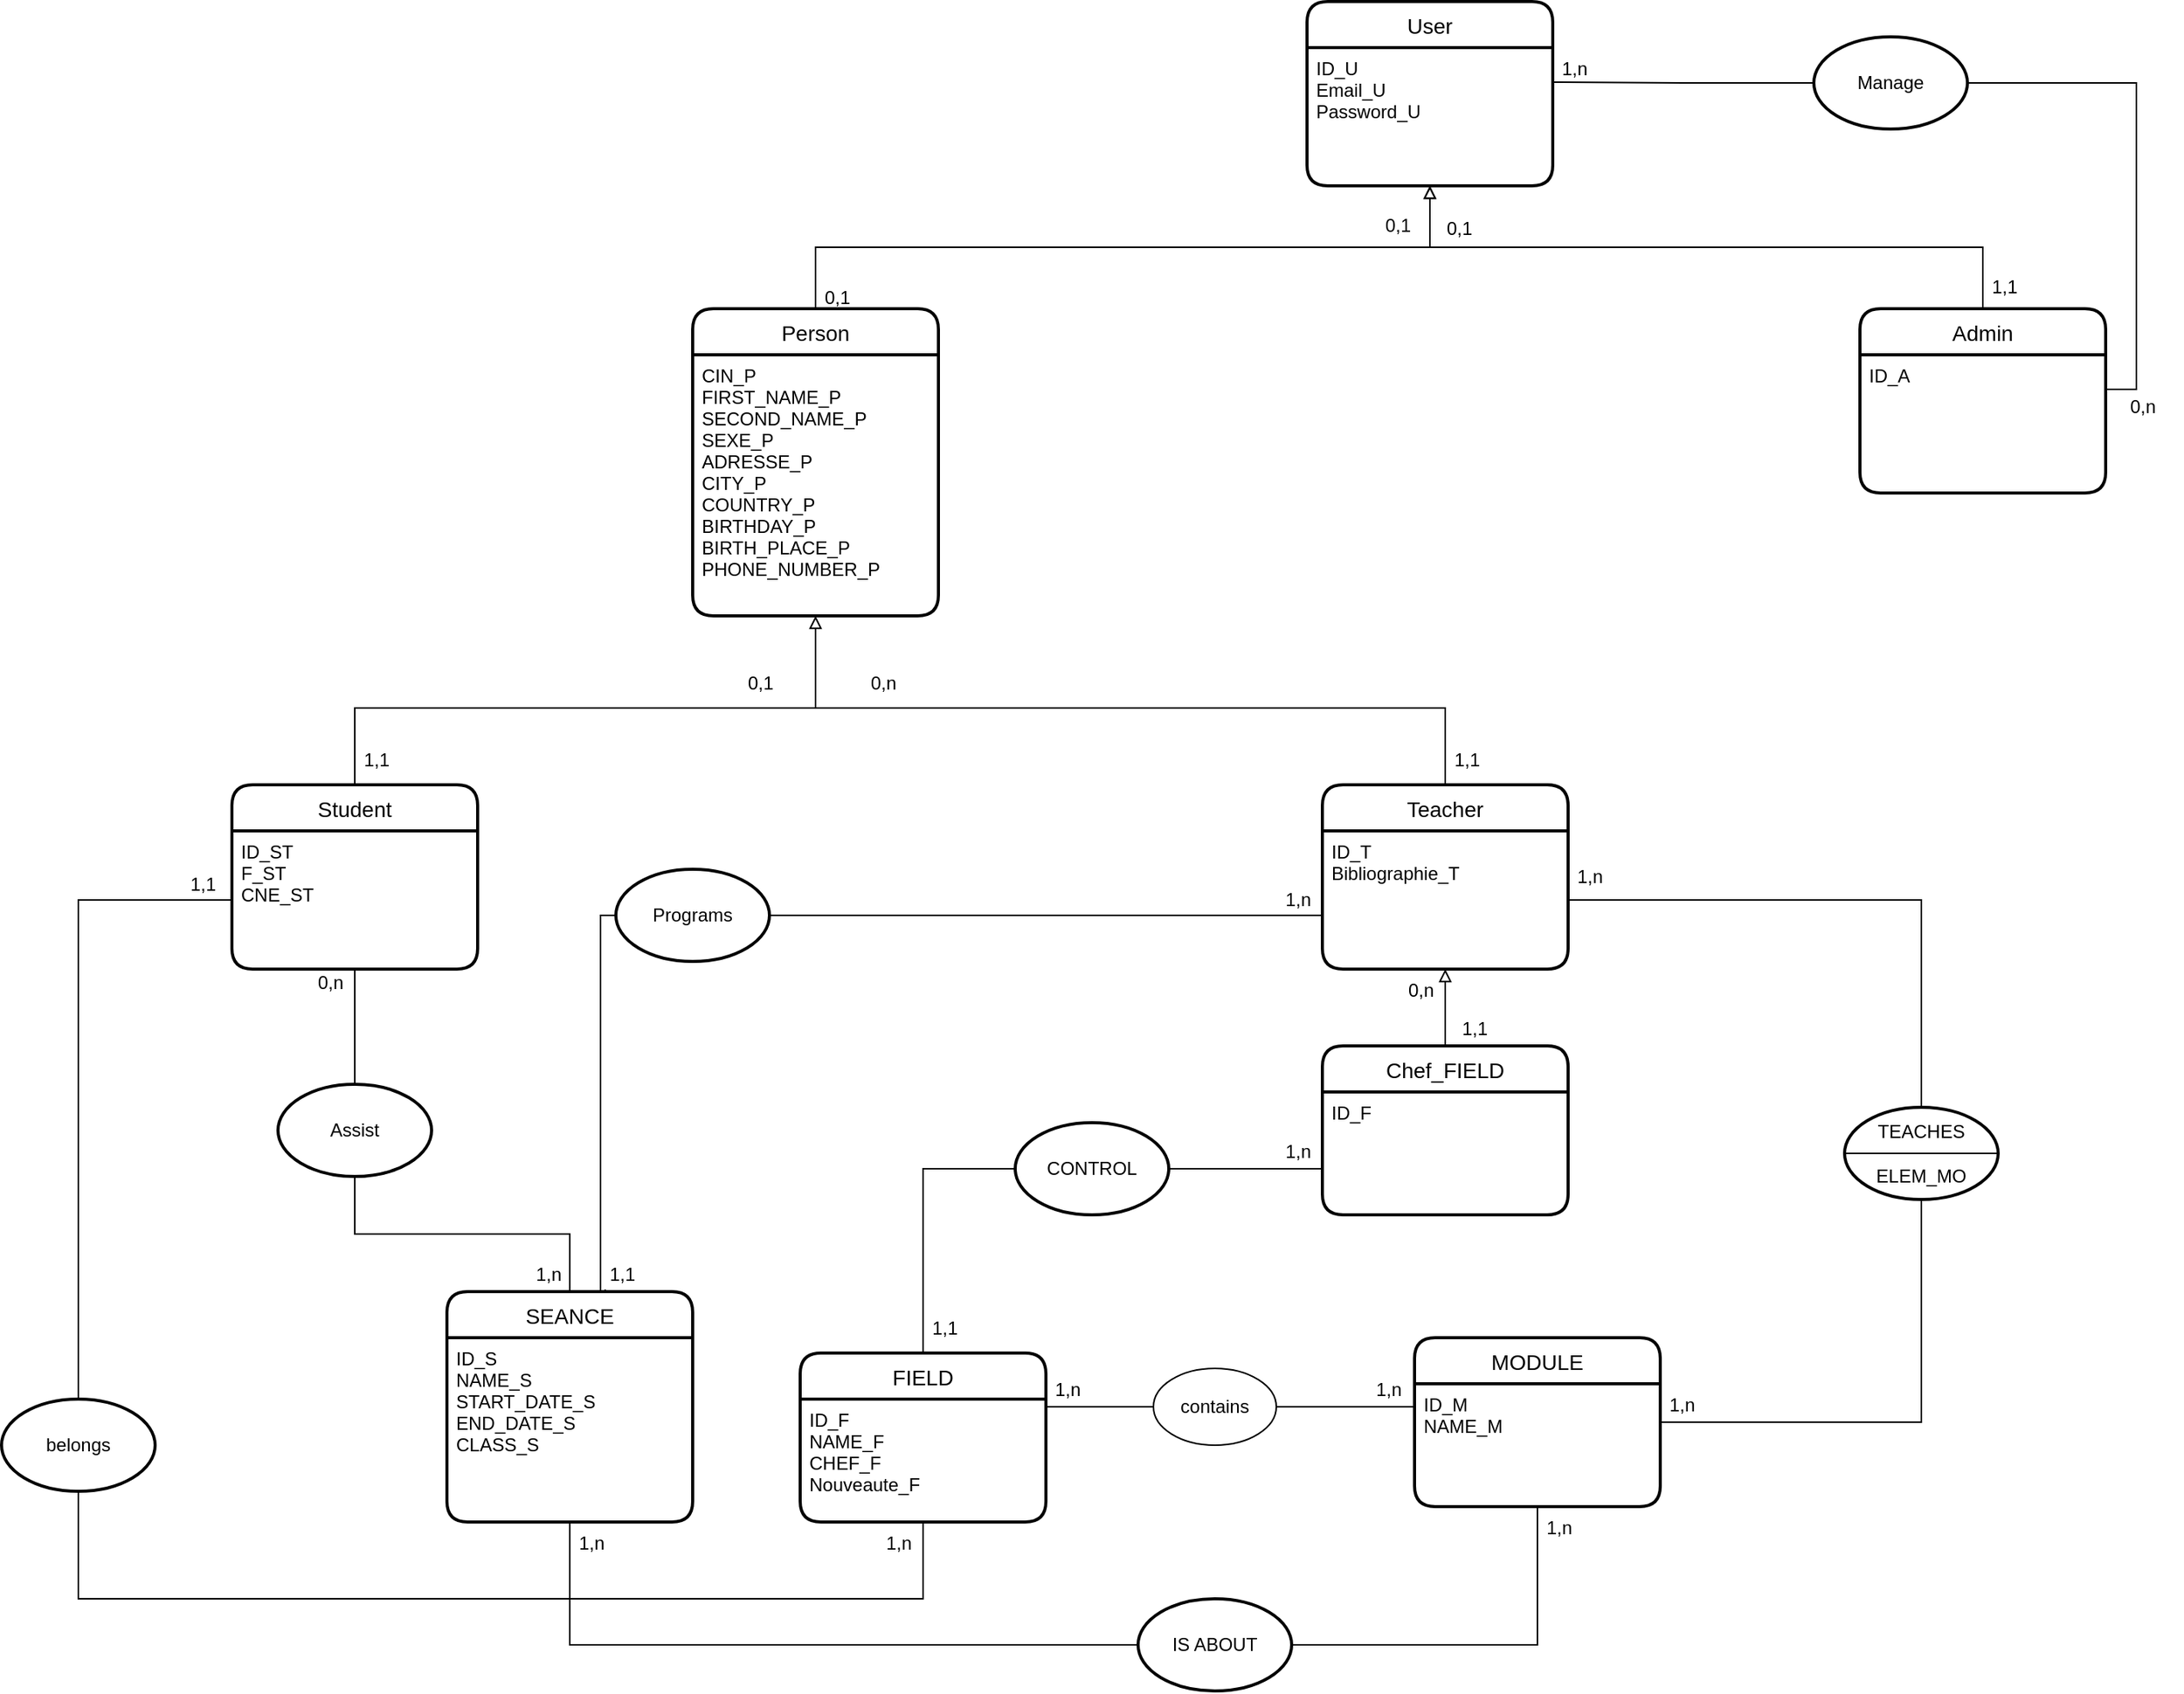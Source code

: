 <mxfile version="14.6.6" type="github"><diagram id="4COQmHGZNko6Vs0XHQps" name="Page-1"><mxGraphModel dx="2310" dy="840" grid="1" gridSize="10" guides="1" tooltips="1" connect="1" arrows="1" fold="1" page="1" pageScale="1" pageWidth="827" pageHeight="1169" math="0" shadow="0"><root><mxCell id="0"/><mxCell id="1" parent="0"/><mxCell id="2x0n6Tk4-RPMnv8Uxwwb-32" style="edgeStyle=orthogonalEdgeStyle;rounded=0;orthogonalLoop=1;jettySize=auto;html=1;exitX=0.5;exitY=0;exitDx=0;exitDy=0;entryX=0.5;entryY=1;entryDx=0;entryDy=0;endArrow=block;endFill=0;" edge="1" parent="1" source="2x0n6Tk4-RPMnv8Uxwwb-26" target="2x0n6Tk4-RPMnv8Uxwwb-31"><mxGeometry relative="1" as="geometry"><mxPoint x="70" y="200" as="targetPoint"/></mxGeometry></mxCell><mxCell id="2x0n6Tk4-RPMnv8Uxwwb-26" value="Person" style="swimlane;childLayout=stackLayout;horizontal=1;startSize=30;horizontalStack=0;rounded=1;fontSize=14;fontStyle=0;strokeWidth=2;resizeParent=0;resizeLast=1;shadow=0;dashed=0;align=center;" vertex="1" parent="1"><mxGeometry x="-40" y="240" width="160" height="200" as="geometry"/></mxCell><mxCell id="2x0n6Tk4-RPMnv8Uxwwb-27" value="CIN_P&#10;FIRST_NAME_P&#10;SECOND_NAME_P&#10;SEXE_P&#10;ADRESSE_P&#10;CITY_P&#10;COUNTRY_P&#10;BIRTHDAY_P&#10;BIRTH_PLACE_P&#10;PHONE_NUMBER_P" style="align=left;strokeColor=none;fillColor=none;spacingLeft=4;fontSize=12;verticalAlign=top;resizable=0;rotatable=0;part=1;" vertex="1" parent="2x0n6Tk4-RPMnv8Uxwwb-26"><mxGeometry y="30" width="160" height="170" as="geometry"/></mxCell><mxCell id="2x0n6Tk4-RPMnv8Uxwwb-30" value="User" style="swimlane;childLayout=stackLayout;horizontal=1;startSize=30;horizontalStack=0;rounded=1;fontSize=14;fontStyle=0;strokeWidth=2;resizeParent=0;resizeLast=1;shadow=0;dashed=0;align=center;" vertex="1" parent="1"><mxGeometry x="360" y="40" width="160" height="120" as="geometry"/></mxCell><mxCell id="2x0n6Tk4-RPMnv8Uxwwb-31" value="ID_U&#10;Email_U&#10;Password_U" style="align=left;strokeColor=none;fillColor=none;spacingLeft=4;fontSize=12;verticalAlign=top;resizable=0;rotatable=0;part=1;" vertex="1" parent="2x0n6Tk4-RPMnv8Uxwwb-30"><mxGeometry y="30" width="160" height="90" as="geometry"/></mxCell><mxCell id="2x0n6Tk4-RPMnv8Uxwwb-45" style="edgeStyle=orthogonalEdgeStyle;rounded=0;orthogonalLoop=1;jettySize=auto;html=1;exitX=0.5;exitY=0;exitDx=0;exitDy=0;entryX=0.5;entryY=1;entryDx=0;entryDy=0;endArrow=block;endFill=0;" edge="1" parent="1" source="2x0n6Tk4-RPMnv8Uxwwb-33" target="2x0n6Tk4-RPMnv8Uxwwb-31"><mxGeometry relative="1" as="geometry"/></mxCell><mxCell id="2x0n6Tk4-RPMnv8Uxwwb-33" value="Admin" style="swimlane;childLayout=stackLayout;horizontal=1;startSize=30;horizontalStack=0;rounded=1;fontSize=14;fontStyle=0;strokeWidth=2;resizeParent=0;resizeLast=1;shadow=0;dashed=0;align=center;" vertex="1" parent="1"><mxGeometry x="720" y="240" width="160" height="120" as="geometry"/></mxCell><mxCell id="2x0n6Tk4-RPMnv8Uxwwb-34" value="ID_A&#10;" style="align=left;strokeColor=none;fillColor=none;spacingLeft=4;fontSize=12;verticalAlign=top;resizable=0;rotatable=0;part=1;" vertex="1" parent="2x0n6Tk4-RPMnv8Uxwwb-33"><mxGeometry y="30" width="160" height="90" as="geometry"/></mxCell><mxCell id="2x0n6Tk4-RPMnv8Uxwwb-48" style="edgeStyle=orthogonalEdgeStyle;rounded=0;orthogonalLoop=1;jettySize=auto;html=1;exitX=0.5;exitY=0;exitDx=0;exitDy=0;entryX=0.5;entryY=1;entryDx=0;entryDy=0;endArrow=block;endFill=0;" edge="1" parent="1" source="2x0n6Tk4-RPMnv8Uxwwb-46" target="2x0n6Tk4-RPMnv8Uxwwb-27"><mxGeometry relative="1" as="geometry"><mxPoint x="290" y="450" as="targetPoint"/><Array as="points"><mxPoint x="-260" y="500"/><mxPoint x="40" y="500"/></Array></mxGeometry></mxCell><mxCell id="2x0n6Tk4-RPMnv8Uxwwb-46" value="Student" style="swimlane;childLayout=stackLayout;horizontal=1;startSize=30;horizontalStack=0;rounded=1;fontSize=14;fontStyle=0;strokeWidth=2;resizeParent=0;resizeLast=1;shadow=0;dashed=0;align=center;" vertex="1" parent="1"><mxGeometry x="-340" y="550" width="160" height="120" as="geometry"/></mxCell><mxCell id="2x0n6Tk4-RPMnv8Uxwwb-47" value="ID_ST&#10;F_ST&#10;CNE_ST" style="align=left;strokeColor=none;fillColor=none;spacingLeft=4;fontSize=12;verticalAlign=top;resizable=0;rotatable=0;part=1;" vertex="1" parent="2x0n6Tk4-RPMnv8Uxwwb-46"><mxGeometry y="30" width="160" height="90" as="geometry"/></mxCell><mxCell id="2x0n6Tk4-RPMnv8Uxwwb-84" style="edgeStyle=orthogonalEdgeStyle;rounded=0;orthogonalLoop=1;jettySize=auto;html=1;exitX=0.5;exitY=0;exitDx=0;exitDy=0;endArrow=none;endFill=0;" edge="1" parent="1" source="2x0n6Tk4-RPMnv8Uxwwb-49"><mxGeometry relative="1" as="geometry"><mxPoint x="40" y="490" as="targetPoint"/><Array as="points"><mxPoint x="450" y="500"/><mxPoint x="40" y="500"/></Array></mxGeometry></mxCell><mxCell id="2x0n6Tk4-RPMnv8Uxwwb-49" value="Teacher" style="swimlane;childLayout=stackLayout;horizontal=1;startSize=30;horizontalStack=0;rounded=1;fontSize=14;fontStyle=0;strokeWidth=2;resizeParent=0;resizeLast=1;shadow=0;dashed=0;align=center;" vertex="1" parent="1"><mxGeometry x="370" y="550" width="160" height="120" as="geometry"/></mxCell><mxCell id="2x0n6Tk4-RPMnv8Uxwwb-50" value="ID_T&#10;Bibliographie_T" style="align=left;strokeColor=none;fillColor=none;spacingLeft=4;fontSize=12;verticalAlign=top;resizable=0;rotatable=0;part=1;" vertex="1" parent="2x0n6Tk4-RPMnv8Uxwwb-49"><mxGeometry y="30" width="160" height="90" as="geometry"/></mxCell><mxCell id="2x0n6Tk4-RPMnv8Uxwwb-54" style="edgeStyle=orthogonalEdgeStyle;rounded=0;orthogonalLoop=1;jettySize=auto;html=1;exitX=0.5;exitY=0;exitDx=0;exitDy=0;entryX=0.5;entryY=1;entryDx=0;entryDy=0;endArrow=block;endFill=0;" edge="1" parent="1" source="2x0n6Tk4-RPMnv8Uxwwb-52" target="2x0n6Tk4-RPMnv8Uxwwb-50"><mxGeometry relative="1" as="geometry"/></mxCell><mxCell id="2x0n6Tk4-RPMnv8Uxwwb-52" value="Chef_FIELD" style="swimlane;childLayout=stackLayout;horizontal=1;startSize=30;horizontalStack=0;rounded=1;fontSize=14;fontStyle=0;strokeWidth=2;resizeParent=0;resizeLast=1;shadow=0;dashed=0;align=center;" vertex="1" parent="1"><mxGeometry x="370" y="720" width="160" height="110" as="geometry"/></mxCell><mxCell id="2x0n6Tk4-RPMnv8Uxwwb-53" value="ID_F&#10;" style="align=left;strokeColor=none;fillColor=none;spacingLeft=4;fontSize=12;verticalAlign=top;resizable=0;rotatable=0;part=1;" vertex="1" parent="2x0n6Tk4-RPMnv8Uxwwb-52"><mxGeometry y="30" width="160" height="80" as="geometry"/></mxCell><mxCell id="2x0n6Tk4-RPMnv8Uxwwb-55" value="FIELD" style="swimlane;childLayout=stackLayout;horizontal=1;startSize=30;horizontalStack=0;rounded=1;fontSize=14;fontStyle=0;strokeWidth=2;resizeParent=0;resizeLast=1;shadow=0;dashed=0;align=center;" vertex="1" parent="1"><mxGeometry x="30" y="920" width="160" height="110" as="geometry"/></mxCell><mxCell id="2x0n6Tk4-RPMnv8Uxwwb-56" value="ID_F&#10;NAME_F&#10;CHEF_F&#10;Nouveaute_F" style="align=left;strokeColor=none;fillColor=none;spacingLeft=4;fontSize=12;verticalAlign=top;resizable=0;rotatable=0;part=1;" vertex="1" parent="2x0n6Tk4-RPMnv8Uxwwb-55"><mxGeometry y="30" width="160" height="80" as="geometry"/></mxCell><mxCell id="2x0n6Tk4-RPMnv8Uxwwb-130" style="edgeStyle=orthogonalEdgeStyle;rounded=0;orthogonalLoop=1;jettySize=auto;html=1;exitX=1;exitY=0.5;exitDx=0;exitDy=0;entryX=0.5;entryY=1;entryDx=0;entryDy=0;entryPerimeter=0;endArrow=none;endFill=0;" edge="1" parent="1" source="2x0n6Tk4-RPMnv8Uxwwb-57" target="2x0n6Tk4-RPMnv8Uxwwb-128"><mxGeometry relative="1" as="geometry"/></mxCell><mxCell id="2x0n6Tk4-RPMnv8Uxwwb-57" value="MODULE" style="swimlane;childLayout=stackLayout;horizontal=1;startSize=30;horizontalStack=0;rounded=1;fontSize=14;fontStyle=0;strokeWidth=2;resizeParent=0;resizeLast=1;shadow=0;dashed=0;align=center;" vertex="1" parent="1"><mxGeometry x="430" y="910" width="160" height="110" as="geometry"/></mxCell><mxCell id="2x0n6Tk4-RPMnv8Uxwwb-58" value="ID_M&#10;NAME_M&#10;&#10;" style="align=left;strokeColor=none;fillColor=none;spacingLeft=4;fontSize=12;verticalAlign=top;resizable=0;rotatable=0;part=1;" vertex="1" parent="2x0n6Tk4-RPMnv8Uxwwb-57"><mxGeometry y="30" width="160" height="80" as="geometry"/></mxCell><mxCell id="2x0n6Tk4-RPMnv8Uxwwb-59" value="SEANCE" style="swimlane;childLayout=stackLayout;horizontal=1;startSize=30;horizontalStack=0;rounded=1;fontSize=14;fontStyle=0;strokeWidth=2;resizeParent=0;resizeLast=1;shadow=0;dashed=0;align=center;" vertex="1" parent="1"><mxGeometry x="-200" y="880" width="160" height="150" as="geometry"/></mxCell><mxCell id="2x0n6Tk4-RPMnv8Uxwwb-60" value="ID_S&#10;NAME_S&#10;START_DATE_S&#10;END_DATE_S&#10;CLASS_S" style="align=left;strokeColor=none;fillColor=none;spacingLeft=4;fontSize=12;verticalAlign=top;resizable=0;rotatable=0;part=1;" vertex="1" parent="2x0n6Tk4-RPMnv8Uxwwb-59"><mxGeometry y="30" width="160" height="120" as="geometry"/></mxCell><mxCell id="2x0n6Tk4-RPMnv8Uxwwb-67" style="edgeStyle=orthogonalEdgeStyle;rounded=0;orthogonalLoop=1;jettySize=auto;html=1;exitX=1;exitY=0.5;exitDx=0;exitDy=0;exitPerimeter=0;entryX=0;entryY=0.5;entryDx=0;entryDy=0;endArrow=none;endFill=0;" edge="1" parent="1" source="2x0n6Tk4-RPMnv8Uxwwb-63" target="2x0n6Tk4-RPMnv8Uxwwb-53"><mxGeometry relative="1" as="geometry"><Array as="points"><mxPoint x="370" y="800"/></Array></mxGeometry></mxCell><mxCell id="2x0n6Tk4-RPMnv8Uxwwb-63" value="CONTROL" style="strokeWidth=2;html=1;shape=mxgraph.flowchart.start_1;whiteSpace=wrap;" vertex="1" parent="1"><mxGeometry x="170" y="770" width="100" height="60" as="geometry"/></mxCell><mxCell id="2x0n6Tk4-RPMnv8Uxwwb-64" value="" style="edgeStyle=orthogonalEdgeStyle;rounded=0;orthogonalLoop=1;jettySize=auto;html=1;exitX=0.5;exitY=0;exitDx=0;exitDy=0;entryX=0;entryY=0.5;entryDx=0;entryDy=0;endArrow=none;endFill=0;" edge="1" parent="1" source="2x0n6Tk4-RPMnv8Uxwwb-55" target="2x0n6Tk4-RPMnv8Uxwwb-63"><mxGeometry relative="1" as="geometry"><mxPoint x="190" y="840" as="sourcePoint"/><mxPoint x="370" y="790" as="targetPoint"/></mxGeometry></mxCell><mxCell id="2x0n6Tk4-RPMnv8Uxwwb-76" style="edgeStyle=orthogonalEdgeStyle;rounded=0;orthogonalLoop=1;jettySize=auto;html=1;exitX=0;exitY=0.5;exitDx=0;exitDy=0;entryX=1;entryY=0.25;entryDx=0;entryDy=0;endArrow=none;endFill=0;" edge="1" parent="1" source="2x0n6Tk4-RPMnv8Uxwwb-75" target="2x0n6Tk4-RPMnv8Uxwwb-56"><mxGeometry relative="1" as="geometry"><Array as="points"><mxPoint x="190" y="955"/></Array></mxGeometry></mxCell><mxCell id="2x0n6Tk4-RPMnv8Uxwwb-77" style="edgeStyle=orthogonalEdgeStyle;rounded=0;orthogonalLoop=1;jettySize=auto;html=1;exitX=1;exitY=0.5;exitDx=0;exitDy=0;entryX=0;entryY=0.25;entryDx=0;entryDy=0;endArrow=none;endFill=0;" edge="1" parent="1" source="2x0n6Tk4-RPMnv8Uxwwb-75" target="2x0n6Tk4-RPMnv8Uxwwb-58"><mxGeometry relative="1" as="geometry"><Array as="points"><mxPoint x="430" y="955"/></Array></mxGeometry></mxCell><mxCell id="2x0n6Tk4-RPMnv8Uxwwb-75" value="contains" style="ellipse;whiteSpace=wrap;html=1;" vertex="1" parent="1"><mxGeometry x="260" y="930" width="80" height="50" as="geometry"/></mxCell><mxCell id="2x0n6Tk4-RPMnv8Uxwwb-78" style="edgeStyle=orthogonalEdgeStyle;rounded=0;orthogonalLoop=1;jettySize=auto;html=1;exitX=0;exitY=0.5;exitDx=0;exitDy=0;entryX=0.644;entryY=-0.009;entryDx=0;entryDy=0;endArrow=none;endFill=0;startArrow=none;entryPerimeter=0;exitPerimeter=0;" edge="1" parent="1" source="2x0n6Tk4-RPMnv8Uxwwb-79" target="2x0n6Tk4-RPMnv8Uxwwb-59"><mxGeometry relative="1" as="geometry"><Array as="points"><mxPoint x="-100" y="880"/><mxPoint x="-97" y="880"/></Array></mxGeometry></mxCell><mxCell id="2x0n6Tk4-RPMnv8Uxwwb-79" value="Programs" style="strokeWidth=2;html=1;shape=mxgraph.flowchart.start_1;whiteSpace=wrap;" vertex="1" parent="1"><mxGeometry x="-90" y="605" width="100" height="60" as="geometry"/></mxCell><mxCell id="2x0n6Tk4-RPMnv8Uxwwb-80" value="" style="edgeStyle=orthogonalEdgeStyle;rounded=0;orthogonalLoop=1;jettySize=auto;html=1;exitX=0;exitY=0.75;exitDx=0;exitDy=0;entryX=1;entryY=0.5;entryDx=0;entryDy=0;endArrow=none;endFill=0;entryPerimeter=0;" edge="1" parent="1" source="2x0n6Tk4-RPMnv8Uxwwb-50" target="2x0n6Tk4-RPMnv8Uxwwb-79"><mxGeometry relative="1" as="geometry"><mxPoint x="370" y="647.5" as="sourcePoint"/><mxPoint x="-80" y="880" as="targetPoint"/><Array as="points"><mxPoint x="370" y="635"/></Array></mxGeometry></mxCell><mxCell id="2x0n6Tk4-RPMnv8Uxwwb-81" style="edgeStyle=orthogonalEdgeStyle;rounded=0;orthogonalLoop=1;jettySize=auto;html=1;exitX=0.5;exitY=1;exitDx=0;exitDy=0;entryX=0.5;entryY=0;entryDx=0;entryDy=0;endArrow=none;endFill=0;startArrow=none;" edge="1" parent="1" source="2x0n6Tk4-RPMnv8Uxwwb-82" target="2x0n6Tk4-RPMnv8Uxwwb-59"><mxGeometry relative="1" as="geometry"/></mxCell><mxCell id="2x0n6Tk4-RPMnv8Uxwwb-82" value="Assist" style="strokeWidth=2;html=1;shape=mxgraph.flowchart.start_1;whiteSpace=wrap;" vertex="1" parent="1"><mxGeometry x="-310" y="745" width="100" height="60" as="geometry"/></mxCell><mxCell id="2x0n6Tk4-RPMnv8Uxwwb-83" value="" style="edgeStyle=orthogonalEdgeStyle;rounded=0;orthogonalLoop=1;jettySize=auto;html=1;exitX=0.5;exitY=1;exitDx=0;exitDy=0;entryX=0.5;entryY=0;entryDx=0;entryDy=0;endArrow=none;endFill=0;" edge="1" parent="1" source="2x0n6Tk4-RPMnv8Uxwwb-47" target="2x0n6Tk4-RPMnv8Uxwwb-82"><mxGeometry relative="1" as="geometry"><mxPoint x="-260" y="670.0" as="sourcePoint"/><mxPoint x="-120" y="880" as="targetPoint"/></mxGeometry></mxCell><mxCell id="2x0n6Tk4-RPMnv8Uxwwb-85" style="edgeStyle=orthogonalEdgeStyle;rounded=0;orthogonalLoop=1;jettySize=auto;html=1;exitX=0;exitY=0.5;exitDx=0;exitDy=0;endArrow=none;endFill=0;entryX=0.5;entryY=1;entryDx=0;entryDy=0;" edge="1" parent="1" source="2x0n6Tk4-RPMnv8Uxwwb-47" target="2x0n6Tk4-RPMnv8Uxwwb-56"><mxGeometry relative="1" as="geometry"><mxPoint x="110" y="1573" as="targetPoint"/><Array as="points"><mxPoint x="-440" y="625"/><mxPoint x="-440" y="1080"/><mxPoint x="110" y="1080"/></Array></mxGeometry></mxCell><mxCell id="2x0n6Tk4-RPMnv8Uxwwb-86" value="belongs" style="strokeWidth=2;html=1;shape=mxgraph.flowchart.start_1;whiteSpace=wrap;" vertex="1" parent="1"><mxGeometry x="-490" y="950" width="100" height="60" as="geometry"/></mxCell><mxCell id="2x0n6Tk4-RPMnv8Uxwwb-96" value="0,n" style="text;strokeColor=none;fillColor=none;spacingLeft=4;spacingRight=4;overflow=hidden;rotatable=0;points=[[0,0.5],[1,0.5]];portConstraint=eastwest;fontSize=12;" vertex="1" parent="1"><mxGeometry x="420" y="670" width="40" height="30" as="geometry"/></mxCell><mxCell id="2x0n6Tk4-RPMnv8Uxwwb-98" value="1,n" style="text;strokeColor=none;fillColor=none;spacingLeft=4;spacingRight=4;overflow=hidden;rotatable=0;points=[[0,0.5],[1,0.5]];portConstraint=eastwest;fontSize=12;" vertex="1" parent="1"><mxGeometry x="399" y="930" width="30" height="30" as="geometry"/></mxCell><mxCell id="2x0n6Tk4-RPMnv8Uxwwb-99" value="1,n" style="text;strokeColor=none;fillColor=none;spacingLeft=4;spacingRight=4;overflow=hidden;rotatable=0;points=[[0,0.5],[1,0.5]];portConstraint=eastwest;fontSize=12;" vertex="1" parent="1"><mxGeometry x="340" y="775" width="30" height="30" as="geometry"/></mxCell><mxCell id="2x0n6Tk4-RPMnv8Uxwwb-100" value="1,n" style="text;strokeColor=none;fillColor=none;spacingLeft=4;spacingRight=4;overflow=hidden;rotatable=0;points=[[0,0.5],[1,0.5]];portConstraint=eastwest;fontSize=12;" vertex="1" parent="1"><mxGeometry x="190" y="930" width="30" height="30" as="geometry"/></mxCell><mxCell id="2x0n6Tk4-RPMnv8Uxwwb-101" value="1,1" style="text;strokeColor=none;fillColor=none;spacingLeft=4;spacingRight=4;overflow=hidden;rotatable=0;points=[[0,0.5],[1,0.5]];portConstraint=eastwest;fontSize=12;" vertex="1" parent="1"><mxGeometry x="-373" y="601" width="40" height="30" as="geometry"/></mxCell><mxCell id="2x0n6Tk4-RPMnv8Uxwwb-103" value="1,n" style="text;strokeColor=none;fillColor=none;spacingLeft=4;spacingRight=4;overflow=hidden;rotatable=0;points=[[0,0.5],[1,0.5]];portConstraint=eastwest;fontSize=12;" vertex="1" parent="1"><mxGeometry x="80" y="1030" width="30" height="30" as="geometry"/></mxCell><mxCell id="2x0n6Tk4-RPMnv8Uxwwb-104" value="1,1" style="text;strokeColor=none;fillColor=none;spacingLeft=4;spacingRight=4;overflow=hidden;rotatable=0;points=[[0,0.5],[1,0.5]];portConstraint=eastwest;fontSize=12;" vertex="1" parent="1"><mxGeometry x="110" y="890" width="40" height="30" as="geometry"/></mxCell><mxCell id="2x0n6Tk4-RPMnv8Uxwwb-105" value="1,1" style="text;strokeColor=none;fillColor=none;spacingLeft=4;spacingRight=4;overflow=hidden;rotatable=0;points=[[0,0.5],[1,0.5]];portConstraint=eastwest;fontSize=12;" vertex="1" parent="1"><mxGeometry x="455" y="695" width="30" height="25" as="geometry"/></mxCell><mxCell id="2x0n6Tk4-RPMnv8Uxwwb-106" value="0,n" style="text;strokeColor=none;fillColor=none;spacingLeft=4;spacingRight=4;overflow=hidden;rotatable=0;points=[[0,0.5],[1,0.5]];portConstraint=eastwest;fontSize=12;" vertex="1" parent="1"><mxGeometry x="-290" y="665" width="40" height="30" as="geometry"/></mxCell><mxCell id="2x0n6Tk4-RPMnv8Uxwwb-107" value="1,n" style="text;strokeColor=none;fillColor=none;spacingLeft=4;spacingRight=4;overflow=hidden;rotatable=0;points=[[0,0.5],[1,0.5]];portConstraint=eastwest;fontSize=12;" vertex="1" parent="1"><mxGeometry x="-148" y="855" width="30" height="30" as="geometry"/></mxCell><mxCell id="2x0n6Tk4-RPMnv8Uxwwb-108" value="1,1" style="text;strokeColor=none;fillColor=none;spacingLeft=4;spacingRight=4;overflow=hidden;rotatable=0;points=[[0,0.5],[1,0.5]];portConstraint=eastwest;fontSize=12;" vertex="1" parent="1"><mxGeometry x="-100" y="855" width="40" height="30" as="geometry"/></mxCell><mxCell id="2x0n6Tk4-RPMnv8Uxwwb-109" value="1,n" style="text;strokeColor=none;fillColor=none;spacingLeft=4;spacingRight=4;overflow=hidden;rotatable=0;points=[[0,0.5],[1,0.5]];portConstraint=eastwest;fontSize=12;" vertex="1" parent="1"><mxGeometry x="340" y="611" width="30" height="30" as="geometry"/></mxCell><mxCell id="2x0n6Tk4-RPMnv8Uxwwb-110" value="1,1" style="text;strokeColor=none;fillColor=none;spacingLeft=4;spacingRight=4;overflow=hidden;rotatable=0;points=[[0,0.5],[1,0.5]];portConstraint=eastwest;fontSize=12;" vertex="1" parent="1"><mxGeometry x="-260" y="520" width="40" height="30" as="geometry"/></mxCell><mxCell id="2x0n6Tk4-RPMnv8Uxwwb-111" value="1,1" style="text;strokeColor=none;fillColor=none;spacingLeft=4;spacingRight=4;overflow=hidden;rotatable=0;points=[[0,0.5],[1,0.5]];portConstraint=eastwest;fontSize=12;" vertex="1" parent="1"><mxGeometry x="450" y="520" width="40" height="30" as="geometry"/></mxCell><mxCell id="2x0n6Tk4-RPMnv8Uxwwb-112" value="0,1" style="text;strokeColor=none;fillColor=none;spacingLeft=4;spacingRight=4;overflow=hidden;rotatable=0;points=[[0,0.5],[1,0.5]];portConstraint=eastwest;fontSize=12;" vertex="1" parent="1"><mxGeometry x="-10" y="470" width="40" height="30" as="geometry"/></mxCell><mxCell id="2x0n6Tk4-RPMnv8Uxwwb-114" value="0,n" style="text;strokeColor=none;fillColor=none;spacingLeft=4;spacingRight=4;overflow=hidden;rotatable=0;points=[[0,0.5],[1,0.5]];portConstraint=eastwest;fontSize=12;" vertex="1" parent="1"><mxGeometry x="70" y="470" width="40" height="30" as="geometry"/></mxCell><mxCell id="2x0n6Tk4-RPMnv8Uxwwb-115" value="1,1" style="text;strokeColor=none;fillColor=none;spacingLeft=4;spacingRight=4;overflow=hidden;rotatable=0;points=[[0,0.5],[1,0.5]];portConstraint=eastwest;fontSize=12;" vertex="1" parent="1"><mxGeometry x="800" y="212" width="40" height="30" as="geometry"/></mxCell><mxCell id="2x0n6Tk4-RPMnv8Uxwwb-116" value="0,1" style="text;strokeColor=none;fillColor=none;spacingLeft=4;spacingRight=4;overflow=hidden;rotatable=0;points=[[0,0.5],[1,0.5]];portConstraint=eastwest;fontSize=12;" vertex="1" parent="1"><mxGeometry x="445" y="174" width="50" height="30" as="geometry"/></mxCell><mxCell id="2x0n6Tk4-RPMnv8Uxwwb-117" value="0,1" style="text;strokeColor=none;fillColor=none;spacingLeft=4;spacingRight=4;overflow=hidden;rotatable=0;points=[[0,0.5],[1,0.5]];portConstraint=eastwest;fontSize=12;" vertex="1" parent="1"><mxGeometry x="405" y="172" width="50" height="30" as="geometry"/></mxCell><mxCell id="2x0n6Tk4-RPMnv8Uxwwb-118" value="0,1" style="text;strokeColor=none;fillColor=none;spacingLeft=4;spacingRight=4;overflow=hidden;rotatable=0;points=[[0,0.5],[1,0.5]];portConstraint=eastwest;fontSize=12;" vertex="1" parent="1"><mxGeometry x="40" y="219" width="40" height="30" as="geometry"/></mxCell><mxCell id="2x0n6Tk4-RPMnv8Uxwwb-122" style="edgeStyle=orthogonalEdgeStyle;rounded=0;orthogonalLoop=1;jettySize=auto;html=1;entryX=1;entryY=0.25;entryDx=0;entryDy=0;endArrow=none;endFill=0;startArrow=none;exitX=0;exitY=0.5;exitDx=0;exitDy=0;exitPerimeter=0;" edge="1" parent="1" source="2x0n6Tk4-RPMnv8Uxwwb-123" target="2x0n6Tk4-RPMnv8Uxwwb-31"><mxGeometry relative="1" as="geometry"><mxPoint x="680" y="93" as="sourcePoint"/></mxGeometry></mxCell><mxCell id="2x0n6Tk4-RPMnv8Uxwwb-123" value="Manage" style="strokeWidth=2;html=1;shape=mxgraph.flowchart.start_1;whiteSpace=wrap;" vertex="1" parent="1"><mxGeometry x="690" y="63" width="100" height="60" as="geometry"/></mxCell><mxCell id="2x0n6Tk4-RPMnv8Uxwwb-124" value="" style="edgeStyle=orthogonalEdgeStyle;rounded=0;orthogonalLoop=1;jettySize=auto;html=1;exitX=1;exitY=0.25;exitDx=0;exitDy=0;entryX=1;entryY=0.5;entryDx=0;entryDy=0;endArrow=none;endFill=0;entryPerimeter=0;" edge="1" parent="1" source="2x0n6Tk4-RPMnv8Uxwwb-34" target="2x0n6Tk4-RPMnv8Uxwwb-123"><mxGeometry relative="1" as="geometry"><mxPoint x="880" y="292.5" as="sourcePoint"/><mxPoint x="520" y="92.5" as="targetPoint"/></mxGeometry></mxCell><mxCell id="2x0n6Tk4-RPMnv8Uxwwb-125" value="0,n" style="text;strokeColor=none;fillColor=none;spacingLeft=4;spacingRight=4;overflow=hidden;rotatable=0;points=[[0,0.5],[1,0.5]];portConstraint=eastwest;fontSize=12;" vertex="1" parent="1"><mxGeometry x="890" y="290" width="40" height="30" as="geometry"/></mxCell><mxCell id="2x0n6Tk4-RPMnv8Uxwwb-126" value="1,n" style="text;strokeColor=none;fillColor=none;spacingLeft=4;spacingRight=4;overflow=hidden;rotatable=0;points=[[0,0.5],[1,0.5]];portConstraint=eastwest;fontSize=12;" vertex="1" parent="1"><mxGeometry x="520" y="70" width="40" height="30" as="geometry"/></mxCell><mxCell id="2x0n6Tk4-RPMnv8Uxwwb-128" value="TEACHES&lt;br&gt;&lt;br&gt;ELEM_MO" style="strokeWidth=2;html=1;shape=mxgraph.flowchart.start_1;whiteSpace=wrap;" vertex="1" parent="1"><mxGeometry x="710" y="760" width="100" height="60" as="geometry"/></mxCell><mxCell id="2x0n6Tk4-RPMnv8Uxwwb-129" value="" style="edgeStyle=orthogonalEdgeStyle;rounded=0;orthogonalLoop=1;jettySize=auto;html=1;exitX=1;exitY=0.5;exitDx=0;exitDy=0;entryX=0.5;entryY=0;entryDx=0;entryDy=0;endArrow=none;endFill=0;entryPerimeter=0;" edge="1" parent="1" source="2x0n6Tk4-RPMnv8Uxwwb-50" target="2x0n6Tk4-RPMnv8Uxwwb-128"><mxGeometry relative="1" as="geometry"><mxPoint x="530" y="625.0" as="sourcePoint"/><mxPoint x="590" y="980.0" as="targetPoint"/><Array as="points"/></mxGeometry></mxCell><mxCell id="2x0n6Tk4-RPMnv8Uxwwb-133" value="" style="line;strokeWidth=1;rotatable=0;dashed=0;labelPosition=right;align=left;verticalAlign=middle;spacingTop=0;spacingLeft=6;points=[];portConstraint=eastwest;" vertex="1" parent="1"><mxGeometry x="710" y="782.5" width="100" height="15" as="geometry"/></mxCell><mxCell id="2x0n6Tk4-RPMnv8Uxwwb-134" value="1,n" style="text;strokeColor=none;fillColor=none;spacingLeft=4;spacingRight=4;overflow=hidden;rotatable=0;points=[[0,0.5],[1,0.5]];portConstraint=eastwest;fontSize=12;" vertex="1" parent="1"><mxGeometry x="530" y="596" width="30" height="30" as="geometry"/></mxCell><mxCell id="2x0n6Tk4-RPMnv8Uxwwb-135" value="1,n" style="text;strokeColor=none;fillColor=none;spacingLeft=4;spacingRight=4;overflow=hidden;rotatable=0;points=[[0,0.5],[1,0.5]];portConstraint=eastwest;fontSize=12;" vertex="1" parent="1"><mxGeometry x="590" y="940" width="30" height="30" as="geometry"/></mxCell><mxCell id="2x0n6Tk4-RPMnv8Uxwwb-139" style="edgeStyle=orthogonalEdgeStyle;rounded=0;orthogonalLoop=1;jettySize=auto;html=1;exitX=1;exitY=0.5;exitDx=0;exitDy=0;exitPerimeter=0;entryX=0.5;entryY=1;entryDx=0;entryDy=0;endArrow=none;endFill=0;" edge="1" parent="1" source="2x0n6Tk4-RPMnv8Uxwwb-137" target="2x0n6Tk4-RPMnv8Uxwwb-58"><mxGeometry relative="1" as="geometry"/></mxCell><mxCell id="2x0n6Tk4-RPMnv8Uxwwb-137" value="IS ABOUT" style="strokeWidth=2;html=1;shape=mxgraph.flowchart.start_1;whiteSpace=wrap;" vertex="1" parent="1"><mxGeometry x="250" y="1080" width="100" height="60" as="geometry"/></mxCell><mxCell id="2x0n6Tk4-RPMnv8Uxwwb-142" style="edgeStyle=orthogonalEdgeStyle;rounded=0;orthogonalLoop=1;jettySize=auto;html=1;exitX=0.5;exitY=1;exitDx=0;exitDy=0;entryX=0;entryY=0.5;entryDx=0;entryDy=0;entryPerimeter=0;endArrow=none;endFill=0;" edge="1" parent="1" source="2x0n6Tk4-RPMnv8Uxwwb-60" target="2x0n6Tk4-RPMnv8Uxwwb-137"><mxGeometry relative="1" as="geometry"/></mxCell><mxCell id="2x0n6Tk4-RPMnv8Uxwwb-143" value="1,n" style="text;strokeColor=none;fillColor=none;spacingLeft=4;spacingRight=4;overflow=hidden;rotatable=0;points=[[0,0.5],[1,0.5]];portConstraint=eastwest;fontSize=12;" vertex="1" parent="1"><mxGeometry x="-120" y="1030" width="30" height="30" as="geometry"/></mxCell><mxCell id="2x0n6Tk4-RPMnv8Uxwwb-144" value="1,n" style="text;strokeColor=none;fillColor=none;spacingLeft=4;spacingRight=4;overflow=hidden;rotatable=0;points=[[0,0.5],[1,0.5]];portConstraint=eastwest;fontSize=12;" vertex="1" parent="1"><mxGeometry x="510" y="1020" width="30" height="30" as="geometry"/></mxCell></root></mxGraphModel></diagram></mxfile>